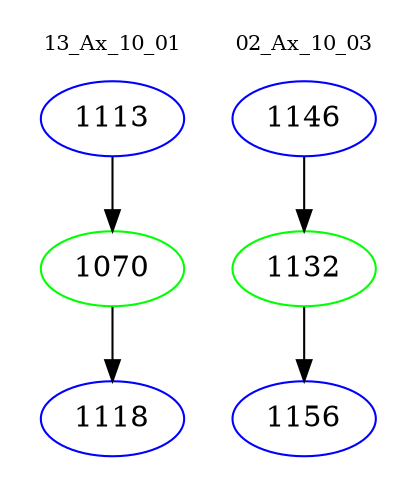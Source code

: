 digraph{
subgraph cluster_0 {
color = white
label = "13_Ax_10_01";
fontsize=10;
T0_1113 [label="1113", color="blue"]
T0_1113 -> T0_1070 [color="black"]
T0_1070 [label="1070", color="green"]
T0_1070 -> T0_1118 [color="black"]
T0_1118 [label="1118", color="blue"]
}
subgraph cluster_1 {
color = white
label = "02_Ax_10_03";
fontsize=10;
T1_1146 [label="1146", color="blue"]
T1_1146 -> T1_1132 [color="black"]
T1_1132 [label="1132", color="green"]
T1_1132 -> T1_1156 [color="black"]
T1_1156 [label="1156", color="blue"]
}
}

